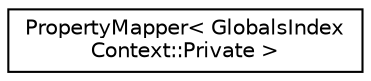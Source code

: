 digraph "Graphical Class Hierarchy"
{
 // INTERACTIVE_SVG=YES
 // LATEX_PDF_SIZE
  edge [fontname="Helvetica",fontsize="10",labelfontname="Helvetica",labelfontsize="10"];
  node [fontname="Helvetica",fontsize="10",shape=record];
  rankdir="LR";
  Node0 [label="PropertyMapper\< GlobalsIndex\lContext::Private \>",height=0.2,width=0.4,color="black", fillcolor="white", style="filled",URL="$d1/d80/class_property_mapper.html",tooltip=" "];
}
